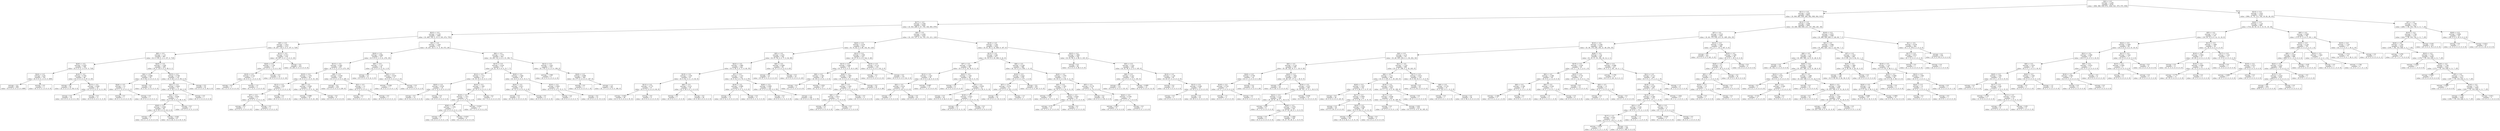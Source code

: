 digraph Tree {
node [shape=box] ;
0 [label="X[2] <= 0.5\nentropy = 3.169\nsamples = 8704\nvalue = [994, 980, 939, 972, 1000, 921, 970, 970, 958]"] ;
1 [label="X[11] <= 0.5\nentropy = 2.935\nsamples = 6602\nvalue = [0, 949, 865, 859, 260, 902, 908, 944, 915]"] ;
0 -> 1 [labeldistance=2.5, labelangle=45, headlabel="True"] ;
2 [label="X[17] <= 0.5\nentropy = 2.546\nsamples = 3520\nvalue = [0, 543, 269, 0, 47, 755, 344, 683, 879]"] ;
1 -> 2 ;
3 [label="X[23] <= 0.5\nentropy = 2.145\nsamples = 1985\nvalue = [0, 408, 142, 0, 15, 0, 193, 472, 755]"] ;
2 -> 3 ;
4 [label="X[5] <= 0.5\nentropy = 1.613\nsamples = 1215\nvalue = [0, 207, 118, 0, 4, 0, 157, 0, 729]"] ;
3 -> 4 ;
5 [label="X[8] <= 0.5\nentropy = 1.15\nsamples = 997\nvalue = [0, 0, 118, 0, 3, 0, 157, 0, 719]"] ;
4 -> 5 ;
6 [label="X[20] <= 0.5\nentropy = 0.455\nsamples = 788\nvalue = [0, 0, 0, 0, 3, 0, 67, 0, 718]"] ;
5 -> 6 ;
7 [label="X[24] <= 0.5\nentropy = 0.04\nsamples = 702\nvalue = [0, 0, 0, 0, 3, 0, 0, 0, 699]"] ;
6 -> 7 ;
8 [label="entropy = 0.0\nsamples = 699\nvalue = [0, 0, 0, 0, 0, 0, 0, 0, 699]"] ;
7 -> 8 ;
9 [label="entropy = 0.0\nsamples = 3\nvalue = [0, 0, 0, 0, 3, 0, 0, 0, 0]"] ;
7 -> 9 ;
10 [label="X[16] <= 0.5\nentropy = 0.762\nsamples = 86\nvalue = [0, 0, 0, 0, 0, 0, 67, 0, 19]"] ;
6 -> 10 ;
11 [label="entropy = 0.0\nsamples = 56\nvalue = [0, 0, 0, 0, 0, 0, 56, 0, 0]"] ;
10 -> 11 ;
12 [label="X[13] <= 0.5\nentropy = 0.948\nsamples = 30\nvalue = [0, 0, 0, 0, 0, 0, 11, 0, 19]"] ;
10 -> 12 ;
13 [label="entropy = 0.0\nsamples = 19\nvalue = [0, 0, 0, 0, 0, 0, 0, 0, 19]"] ;
12 -> 13 ;
14 [label="entropy = 0.0\nsamples = 11\nvalue = [0, 0, 0, 0, 0, 0, 11, 0, 0]"] ;
12 -> 14 ;
15 [label="X[20] <= 0.5\nentropy = 1.026\nsamples = 209\nvalue = [0, 0, 118, 0, 0, 0, 90, 0, 1]"] ;
5 -> 15 ;
16 [label="X[4] <= 0.5\nentropy = 0.086\nsamples = 93\nvalue = [0, 0, 92, 0, 0, 0, 0, 0, 1]"] ;
15 -> 16 ;
17 [label="X[26] <= 0.5\nentropy = 1.0\nsamples = 2\nvalue = [0, 0, 1, 0, 0, 0, 0, 0, 1]"] ;
16 -> 17 ;
18 [label="entropy = 0.0\nsamples = 1\nvalue = [0, 0, 1, 0, 0, 0, 0, 0, 0]"] ;
17 -> 18 ;
19 [label="entropy = 0.0\nsamples = 1\nvalue = [0, 0, 0, 0, 0, 0, 0, 0, 1]"] ;
17 -> 19 ;
20 [label="entropy = 0.0\nsamples = 91\nvalue = [0, 0, 91, 0, 0, 0, 0, 0, 0]"] ;
16 -> 20 ;
21 [label="X[15] <= 0.5\nentropy = 0.768\nsamples = 116\nvalue = [0, 0, 26, 0, 0, 0, 90, 0, 0]"] ;
15 -> 21 ;
22 [label="X[21] <= 0.5\nentropy = 0.944\nsamples = 72\nvalue = [0, 0, 26, 0, 0, 0, 46, 0, 0]"] ;
21 -> 22 ;
23 [label="X[4] <= 0.5\nentropy = 0.936\nsamples = 71\nvalue = [0, 0, 25, 0, 0, 0, 46, 0, 0]"] ;
22 -> 23 ;
24 [label="X[26] <= 0.5\nentropy = 0.949\nsamples = 68\nvalue = [0, 0, 25, 0, 0, 0, 43, 0, 0]"] ;
23 -> 24 ;
25 [label="entropy = 0.0\nsamples = 1\nvalue = [0, 0, 1, 0, 0, 0, 0, 0, 0]"] ;
24 -> 25 ;
26 [label="entropy = 0.941\nsamples = 67\nvalue = [0, 0, 24, 0, 0, 0, 43, 0, 0]"] ;
24 -> 26 ;
27 [label="entropy = 0.0\nsamples = 3\nvalue = [0, 0, 0, 0, 0, 0, 3, 0, 0]"] ;
23 -> 27 ;
28 [label="entropy = 0.0\nsamples = 1\nvalue = [0, 0, 1, 0, 0, 0, 0, 0, 0]"] ;
22 -> 28 ;
29 [label="entropy = 0.0\nsamples = 44\nvalue = [0, 0, 0, 0, 0, 0, 44, 0, 0]"] ;
21 -> 29 ;
30 [label="X[13] <= 0.5\nentropy = 0.311\nsamples = 218\nvalue = [0, 207, 0, 0, 1, 0, 0, 0, 10]"] ;
4 -> 30 ;
31 [label="X[26] <= 0.5\nentropy = 1.159\nsamples = 15\nvalue = [0, 4, 0, 0, 1, 0, 0, 0, 10]"] ;
30 -> 31 ;
32 [label="X[18] <= 0.5\nentropy = 0.722\nsamples = 5\nvalue = [0, 4, 0, 0, 1, 0, 0, 0, 0]"] ;
31 -> 32 ;
33 [label="entropy = 0.0\nsamples = 3\nvalue = [0, 3, 0, 0, 0, 0, 0, 0, 0]"] ;
32 -> 33 ;
34 [label="entropy = 1.0\nsamples = 2\nvalue = [0, 1, 0, 0, 1, 0, 0, 0, 0]"] ;
32 -> 34 ;
35 [label="entropy = 0.0\nsamples = 10\nvalue = [0, 0, 0, 0, 0, 0, 0, 0, 10]"] ;
31 -> 35 ;
36 [label="entropy = 0.0\nsamples = 203\nvalue = [0, 203, 0, 0, 0, 0, 0, 0, 0]"] ;
30 -> 36 ;
37 [label="X[5] <= 0.5\nentropy = 1.554\nsamples = 770\nvalue = [0, 201, 24, 0, 11, 0, 36, 472, 26]"] ;
3 -> 37 ;
38 [label="X[20] <= 0.5\nentropy = 0.892\nsamples = 327\nvalue = [0, 0, 8, 0, 3, 0, 21, 276, 19]"] ;
37 -> 38 ;
39 [label="X[13] <= 0.5\nentropy = 0.481\nsamples = 297\nvalue = [0, 0, 2, 0, 3, 0, 0, 273, 19]"] ;
38 -> 39 ;
40 [label="X[19] <= 0.5\nentropy = 1.374\nsamples = 56\nvalue = [0, 0, 2, 0, 3, 0, 0, 33, 18]"] ;
39 -> 40 ;
41 [label="X[12] <= 0.5\nentropy = 1.557\nsamples = 7\nvalue = [0, 0, 2, 0, 3, 0, 0, 2, 0]"] ;
40 -> 41 ;
42 [label="X[7] <= 0.5\nentropy = 0.971\nsamples = 5\nvalue = [0, 0, 0, 0, 3, 0, 0, 2, 0]"] ;
41 -> 42 ;
43 [label="entropy = 0.0\nsamples = 3\nvalue = [0, 0, 0, 0, 3, 0, 0, 0, 0]"] ;
42 -> 43 ;
44 [label="entropy = 0.0\nsamples = 2\nvalue = [0, 0, 0, 0, 0, 0, 0, 2, 0]"] ;
42 -> 44 ;
45 [label="entropy = 0.0\nsamples = 2\nvalue = [0, 0, 2, 0, 0, 0, 0, 0, 0]"] ;
41 -> 45 ;
46 [label="X[8] <= 0.5\nentropy = 0.949\nsamples = 49\nvalue = [0, 0, 0, 0, 0, 0, 0, 31, 18]"] ;
40 -> 46 ;
47 [label="entropy = 0.989\nsamples = 41\nvalue = [0, 0, 0, 0, 0, 0, 0, 23, 18]"] ;
46 -> 47 ;
48 [label="entropy = 0.0\nsamples = 8\nvalue = [0, 0, 0, 0, 0, 0, 0, 8, 0]"] ;
46 -> 48 ;
49 [label="X[8] <= 0.5\nentropy = 0.039\nsamples = 241\nvalue = [0, 0, 0, 0, 0, 0, 0, 240, 1]"] ;
39 -> 49 ;
50 [label="entropy = 0.0\nsamples = 239\nvalue = [0, 0, 0, 0, 0, 0, 0, 239, 0]"] ;
49 -> 50 ;
51 [label="X[3] <= 0.5\nentropy = 1.0\nsamples = 2\nvalue = [0, 0, 0, 0, 0, 0, 0, 1, 1]"] ;
49 -> 51 ;
52 [label="entropy = 0.0\nsamples = 1\nvalue = [0, 0, 0, 0, 0, 0, 0, 1, 0]"] ;
51 -> 52 ;
53 [label="entropy = 0.0\nsamples = 1\nvalue = [0, 0, 0, 0, 0, 0, 0, 0, 1]"] ;
51 -> 53 ;
54 [label="X[8] <= 0.5\nentropy = 1.157\nsamples = 30\nvalue = [0, 0, 6, 0, 0, 0, 21, 3, 0]"] ;
38 -> 54 ;
55 [label="entropy = 0.0\nsamples = 21\nvalue = [0, 0, 0, 0, 0, 0, 21, 0, 0]"] ;
54 -> 55 ;
56 [label="X[0] <= 0.5\nentropy = 0.918\nsamples = 9\nvalue = [0, 0, 6, 0, 0, 0, 0, 3, 0]"] ;
54 -> 56 ;
57 [label="entropy = 0.592\nsamples = 7\nvalue = [0, 0, 6, 0, 0, 0, 0, 1, 0]"] ;
56 -> 57 ;
58 [label="entropy = 0.0\nsamples = 2\nvalue = [0, 0, 0, 0, 0, 0, 0, 2, 0]"] ;
56 -> 58 ;
59 [label="X[6] <= 0.5\nentropy = 1.575\nsamples = 443\nvalue = [0, 201, 16, 0, 8, 0, 15, 196, 7]"] ;
37 -> 59 ;
60 [label="X[15] <= 0.5\nentropy = 2.416\nsamples = 73\nvalue = [0, 22, 16, 0, 6, 0, 15, 7, 7]"] ;
59 -> 60 ;
61 [label="X[12] <= 0.5\nentropy = 1.773\nsamples = 35\nvalue = [0, 10, 16, 0, 6, 0, 0, 3, 0]"] ;
60 -> 61 ;
62 [label="X[20] <= 0.5\nentropy = 0.918\nsamples = 18\nvalue = [0, 0, 12, 0, 6, 0, 0, 0, 0]"] ;
61 -> 62 ;
63 [label="entropy = 0.0\nsamples = 12\nvalue = [0, 0, 12, 0, 0, 0, 0, 0, 0]"] ;
62 -> 63 ;
64 [label="entropy = 0.0\nsamples = 6\nvalue = [0, 0, 0, 0, 6, 0, 0, 0, 0]"] ;
62 -> 64 ;
65 [label="X[10] <= 0.5\nentropy = 1.383\nsamples = 17\nvalue = [0, 10, 4, 0, 0, 0, 0, 3, 0]"] ;
61 -> 65 ;
66 [label="X[19] <= 0.5\nentropy = 1.571\nsamples = 10\nvalue = [0, 3, 4, 0, 0, 0, 0, 3, 0]"] ;
65 -> 66 ;
67 [label="X[26] <= 0.5\nentropy = 1.379\nsamples = 7\nvalue = [0, 2, 4, 0, 0, 0, 0, 1, 0]"] ;
66 -> 67 ;
68 [label="entropy = 0.0\nsamples = 1\nvalue = [0, 0, 0, 0, 0, 0, 0, 1, 0]"] ;
67 -> 68 ;
69 [label="entropy = 0.918\nsamples = 6\nvalue = [0, 2, 4, 0, 0, 0, 0, 0, 0]"] ;
67 -> 69 ;
70 [label="entropy = 0.918\nsamples = 3\nvalue = [0, 1, 0, 0, 0, 0, 0, 2, 0]"] ;
66 -> 70 ;
71 [label="entropy = 0.0\nsamples = 7\nvalue = [0, 7, 0, 0, 0, 0, 0, 0, 0]"] ;
65 -> 71 ;
72 [label="X[20] <= 0.5\nentropy = 1.846\nsamples = 38\nvalue = [0, 12, 0, 0, 0, 0, 15, 4, 7]"] ;
60 -> 72 ;
73 [label="X[25] <= 0.5\nentropy = 0.811\nsamples = 16\nvalue = [0, 12, 0, 0, 0, 0, 0, 4, 0]"] ;
72 -> 73 ;
74 [label="entropy = 0.0\nsamples = 12\nvalue = [0, 12, 0, 0, 0, 0, 0, 0, 0]"] ;
73 -> 74 ;
75 [label="entropy = 0.0\nsamples = 4\nvalue = [0, 0, 0, 0, 0, 0, 0, 4, 0]"] ;
73 -> 75 ;
76 [label="X[10] <= 0.5\nentropy = 0.902\nsamples = 22\nvalue = [0, 0, 0, 0, 0, 0, 15, 0, 7]"] ;
72 -> 76 ;
77 [label="entropy = 0.0\nsamples = 7\nvalue = [0, 0, 0, 0, 0, 0, 0, 0, 7]"] ;
76 -> 77 ;
78 [label="entropy = 0.0\nsamples = 15\nvalue = [0, 0, 0, 0, 0, 0, 15, 0, 0]"] ;
76 -> 78 ;
79 [label="X[12] <= 0.5\nentropy = 1.043\nsamples = 370\nvalue = [0, 179, 0, 0, 2, 0, 0, 189, 0]"] ;
59 -> 79 ;
80 [label="entropy = 1.585\nsamples = 6\nvalue = [0, 2, 0, 0, 2, 0, 0, 2, 0]"] ;
79 -> 80 ;
81 [label="X[26] <= 0.5\nentropy = 0.999\nsamples = 364\nvalue = [0, 177, 0, 0, 0, 0, 0, 187, 0]"] ;
79 -> 81 ;
82 [label="entropy = 0.0\nsamples = 1\nvalue = [0, 0, 0, 0, 0, 0, 0, 1, 0]"] ;
81 -> 82 ;
83 [label="entropy = 1.0\nsamples = 363\nvalue = [0, 177, 0, 0, 0, 0, 0, 186, 0]"] ;
81 -> 83 ;
84 [label="X[0] <= 0.5\nentropy = 2.242\nsamples = 1535\nvalue = [0, 135, 127, 0, 32, 755, 151, 211, 124]"] ;
2 -> 84 ;
85 [label="X[20] <= 0.5\nentropy = 2.478\nsamples = 532\nvalue = [0, 74, 62, 0, 0, 86, 142, 44, 124]"] ;
84 -> 85 ;
86 [label="X[5] <= 0.5\nentropy = 2.251\nsamples = 320\nvalue = [0, 47, 54, 0, 0, 77, 0, 44, 98]"] ;
85 -> 86 ;
87 [label="X[22] <= 0.5\nentropy = 1.969\nsamples = 230\nvalue = [0, 0, 54, 0, 0, 77, 0, 44, 55]"] ;
86 -> 87 ;
88 [label="X[19] <= 0.5\nentropy = 1.079\nsamples = 87\nvalue = [0, 0, 42, 0, 0, 1, 0, 44, 0]"] ;
87 -> 88 ;
89 [label="X[12] <= 0.5\nentropy = 0.775\nsamples = 57\nvalue = [0, 0, 13, 0, 0, 0, 0, 44, 0]"] ;
88 -> 89 ;
90 [label="entropy = 0.843\nsamples = 48\nvalue = [0, 0, 13, 0, 0, 0, 0, 35, 0]"] ;
89 -> 90 ;
91 [label="entropy = 0.0\nsamples = 9\nvalue = [0, 0, 0, 0, 0, 0, 0, 9, 0]"] ;
89 -> 91 ;
92 [label="X[8] <= 0.5\nentropy = 0.211\nsamples = 30\nvalue = [0, 0, 29, 0, 0, 1, 0, 0, 0]"] ;
88 -> 92 ;
93 [label="entropy = 0.0\nsamples = 1\nvalue = [0, 0, 0, 0, 0, 1, 0, 0, 0]"] ;
92 -> 93 ;
94 [label="entropy = 0.0\nsamples = 29\nvalue = [0, 0, 29, 0, 0, 0, 0, 0, 0]"] ;
92 -> 94 ;
95 [label="X[7] <= 0.5\nentropy = 1.315\nsamples = 143\nvalue = [0, 0, 12, 0, 0, 76, 0, 0, 55]"] ;
87 -> 95 ;
96 [label="X[19] <= 0.5\nentropy = 0.999\nsamples = 23\nvalue = [0, 0, 12, 0, 0, 11, 0, 0, 0]"] ;
95 -> 96 ;
97 [label="entropy = 0.0\nsamples = 12\nvalue = [0, 0, 12, 0, 0, 0, 0, 0, 0]"] ;
96 -> 97 ;
98 [label="entropy = 0.0\nsamples = 11\nvalue = [0, 0, 0, 0, 0, 11, 0, 0, 0]"] ;
96 -> 98 ;
99 [label="X[26] <= 0.5\nentropy = 0.995\nsamples = 120\nvalue = [0, 0, 0, 0, 0, 65, 0, 0, 55]"] ;
95 -> 99 ;
100 [label="entropy = 0.0\nsamples = 11\nvalue = [0, 0, 0, 0, 0, 11, 0, 0, 0]"] ;
99 -> 100 ;
101 [label="entropy = 1.0\nsamples = 109\nvalue = [0, 0, 0, 0, 0, 54, 0, 0, 55]"] ;
99 -> 101 ;
102 [label="X[9] <= 0.5\nentropy = 0.999\nsamples = 90\nvalue = [0, 47, 0, 0, 0, 0, 0, 0, 43]"] ;
86 -> 102 ;
103 [label="entropy = 0.0\nsamples = 47\nvalue = [0, 47, 0, 0, 0, 0, 0, 0, 0]"] ;
102 -> 103 ;
104 [label="entropy = 0.0\nsamples = 43\nvalue = [0, 0, 0, 0, 0, 0, 0, 0, 43]"] ;
102 -> 104 ;
105 [label="X[12] <= 0.5\nentropy = 1.509\nsamples = 212\nvalue = [0, 27, 8, 0, 0, 9, 142, 0, 26]"] ;
85 -> 105 ;
106 [label="X[13] <= 0.5\nentropy = 2.082\nsamples = 78\nvalue = [0, 27, 6, 0, 0, 9, 10, 0, 26]"] ;
105 -> 106 ;
107 [label="X[8] <= 0.5\nentropy = 1.581\nsamples = 29\nvalue = [0, 16, 6, 0, 0, 6, 1, 0, 0]"] ;
106 -> 107 ;
108 [label="entropy = 0.0\nsamples = 2\nvalue = [0, 2, 0, 0, 0, 0, 0, 0, 0]"] ;
107 -> 108 ;
109 [label="entropy = 1.632\nsamples = 27\nvalue = [0, 14, 6, 0, 0, 6, 1, 0, 0]"] ;
107 -> 109 ;
110 [label="X[26] <= 0.5\nentropy = 1.665\nsamples = 49\nvalue = [0, 11, 0, 0, 0, 3, 9, 0, 26]"] ;
106 -> 110 ;
111 [label="X[5] <= 0.5\nentropy = 1.422\nsamples = 23\nvalue = [0, 11, 0, 0, 0, 3, 9, 0, 0]"] ;
110 -> 111 ;
112 [label="X[8] <= 0.5\nentropy = 0.811\nsamples = 12\nvalue = [0, 0, 0, 0, 0, 3, 9, 0, 0]"] ;
111 -> 112 ;
113 [label="entropy = 0.0\nsamples = 9\nvalue = [0, 0, 0, 0, 0, 0, 9, 0, 0]"] ;
112 -> 113 ;
114 [label="entropy = 0.0\nsamples = 3\nvalue = [0, 0, 0, 0, 0, 3, 0, 0, 0]"] ;
112 -> 114 ;
115 [label="entropy = 0.0\nsamples = 11\nvalue = [0, 11, 0, 0, 0, 0, 0, 0, 0]"] ;
111 -> 115 ;
116 [label="entropy = 0.0\nsamples = 26\nvalue = [0, 0, 0, 0, 0, 0, 0, 0, 26]"] ;
110 -> 116 ;
117 [label="X[10] <= 0.5\nentropy = 0.112\nsamples = 134\nvalue = [0, 0, 2, 0, 0, 0, 132, 0, 0]"] ;
105 -> 117 ;
118 [label="entropy = 0.0\nsamples = 2\nvalue = [0, 0, 2, 0, 0, 0, 0, 0, 0]"] ;
117 -> 118 ;
119 [label="entropy = 0.0\nsamples = 132\nvalue = [0, 0, 0, 0, 0, 0, 132, 0, 0]"] ;
117 -> 119 ;
120 [label="X[19] <= 0.5\nentropy = 1.541\nsamples = 1003\nvalue = [0, 61, 65, 0, 32, 669, 9, 167, 0]"] ;
84 -> 120 ;
121 [label="X[13] <= 0.5\nentropy = 0.84\nsamples = 677\nvalue = [0, 18, 9, 0, 30, 589, 9, 22, 0]"] ;
120 -> 121 ;
122 [label="X[7] <= 0.5\nentropy = 2.084\nsamples = 88\nvalue = [0, 0, 9, 0, 30, 30, 8, 11, 0]"] ;
121 -> 122 ;
123 [label="X[12] <= 0.5\nentropy = 1.423\nsamples = 39\nvalue = [0, 0, 9, 0, 22, 0, 8, 0, 0]"] ;
122 -> 123 ;
124 [label="X[4] <= 0.5\nentropy = 0.414\nsamples = 24\nvalue = [0, 0, 2, 0, 22, 0, 0, 0, 0]"] ;
123 -> 124 ;
125 [label="entropy = 0.0\nsamples = 2\nvalue = [0, 0, 2, 0, 0, 0, 0, 0, 0]"] ;
124 -> 125 ;
126 [label="entropy = 0.0\nsamples = 22\nvalue = [0, 0, 0, 0, 22, 0, 0, 0, 0]"] ;
124 -> 126 ;
127 [label="entropy = 0.997\nsamples = 15\nvalue = [0, 0, 7, 0, 0, 0, 8, 0, 0]"] ;
123 -> 127 ;
128 [label="X[25] <= 0.5\nentropy = 1.344\nsamples = 49\nvalue = [0, 0, 0, 0, 8, 30, 0, 11, 0]"] ;
122 -> 128 ;
129 [label="entropy = 0.0\nsamples = 8\nvalue = [0, 0, 0, 0, 8, 0, 0, 0, 0]"] ;
128 -> 129 ;
130 [label="X[5] <= 0.5\nentropy = 0.839\nsamples = 41\nvalue = [0, 0, 0, 0, 0, 30, 0, 11, 0]"] ;
128 -> 130 ;
131 [label="entropy = 0.0\nsamples = 24\nvalue = [0, 0, 0, 0, 0, 24, 0, 0, 0]"] ;
130 -> 131 ;
132 [label="X[18] <= 0.5\nentropy = 0.937\nsamples = 17\nvalue = [0, 0, 0, 0, 0, 6, 0, 11, 0]"] ;
130 -> 132 ;
133 [label="entropy = 0.0\nsamples = 11\nvalue = [0, 0, 0, 0, 0, 0, 0, 11, 0]"] ;
132 -> 133 ;
134 [label="entropy = 0.0\nsamples = 6\nvalue = [0, 0, 0, 0, 0, 6, 0, 0, 0]"] ;
132 -> 134 ;
135 [label="X[8] <= 0.5\nentropy = 0.348\nsamples = 589\nvalue = [0, 18, 0, 0, 0, 559, 1, 11, 0]"] ;
121 -> 135 ;
136 [label="X[18] <= 0.5\nentropy = 0.022\nsamples = 478\nvalue = [0, 0, 0, 0, 0, 477, 1, 0, 0]"] ;
135 -> 136 ;
137 [label="X[7] <= 0.5\nentropy = 0.276\nsamples = 21\nvalue = [0, 0, 0, 0, 0, 20, 1, 0, 0]"] ;
136 -> 137 ;
138 [label="entropy = 0.0\nsamples = 19\nvalue = [0, 0, 0, 0, 0, 19, 0, 0, 0]"] ;
137 -> 138 ;
139 [label="entropy = 1.0\nsamples = 2\nvalue = [0, 0, 0, 0, 0, 1, 1, 0, 0]"] ;
137 -> 139 ;
140 [label="entropy = 0.0\nsamples = 457\nvalue = [0, 0, 0, 0, 0, 457, 0, 0, 0]"] ;
136 -> 140 ;
141 [label="X[20] <= 0.5\nentropy = 1.079\nsamples = 111\nvalue = [0, 18, 0, 0, 0, 82, 0, 11, 0]"] ;
135 -> 141 ;
142 [label="X[5] <= 0.5\nentropy = 1.553\nsamples = 37\nvalue = [0, 16, 0, 0, 0, 10, 0, 11, 0]"] ;
141 -> 142 ;
143 [label="entropy = 0.964\nsamples = 18\nvalue = [0, 0, 0, 0, 0, 7, 0, 11, 0]"] ;
142 -> 143 ;
144 [label="X[22] <= 0.5\nentropy = 0.629\nsamples = 19\nvalue = [0, 16, 0, 0, 0, 3, 0, 0, 0]"] ;
142 -> 144 ;
145 [label="entropy = 0.75\nsamples = 14\nvalue = [0, 11, 0, 0, 0, 3, 0, 0, 0]"] ;
144 -> 145 ;
146 [label="entropy = 0.0\nsamples = 5\nvalue = [0, 5, 0, 0, 0, 0, 0, 0, 0]"] ;
144 -> 146 ;
147 [label="X[5] <= 0.5\nentropy = 0.179\nsamples = 74\nvalue = [0, 2, 0, 0, 0, 72, 0, 0, 0]"] ;
141 -> 147 ;
148 [label="entropy = 0.0\nsamples = 65\nvalue = [0, 0, 0, 0, 0, 65, 0, 0, 0]"] ;
147 -> 148 ;
149 [label="X[24] <= 0.5\nentropy = 0.764\nsamples = 9\nvalue = [0, 2, 0, 0, 0, 7, 0, 0, 0]"] ;
147 -> 149 ;
150 [label="entropy = 0.811\nsamples = 8\nvalue = [0, 2, 0, 0, 0, 6, 0, 0, 0]"] ;
149 -> 150 ;
151 [label="entropy = 0.0\nsamples = 1\nvalue = [0, 0, 0, 0, 0, 1, 0, 0, 0]"] ;
149 -> 151 ;
152 [label="X[23] <= 0.5\nentropy = 1.884\nsamples = 326\nvalue = [0, 43, 56, 0, 2, 80, 0, 145, 0]"] ;
120 -> 152 ;
153 [label="entropy = 0.0\nsamples = 80\nvalue = [0, 0, 0, 0, 0, 80, 0, 0, 0]"] ;
152 -> 153 ;
154 [label="X[5] <= 0.5\nentropy = 1.432\nsamples = 246\nvalue = [0, 43, 56, 0, 2, 0, 0, 145, 0]"] ;
152 -> 154 ;
155 [label="X[8] <= 0.5\nentropy = 0.321\nsamples = 154\nvalue = [0, 0, 9, 0, 0, 0, 0, 145, 0]"] ;
154 -> 155 ;
156 [label="entropy = 0.0\nsamples = 133\nvalue = [0, 0, 0, 0, 0, 0, 0, 133, 0]"] ;
155 -> 156 ;
157 [label="entropy = 0.985\nsamples = 21\nvalue = [0, 0, 9, 0, 0, 0, 0, 12, 0]"] ;
155 -> 157 ;
158 [label="X[10] <= 0.5\nentropy = 1.128\nsamples = 92\nvalue = [0, 43, 47, 0, 2, 0, 0, 0, 0]"] ;
154 -> 158 ;
159 [label="entropy = 0.0\nsamples = 47\nvalue = [0, 0, 47, 0, 0, 0, 0, 0, 0]"] ;
158 -> 159 ;
160 [label="X[12] <= 0.5\nentropy = 0.262\nsamples = 45\nvalue = [0, 43, 0, 0, 2, 0, 0, 0, 0]"] ;
158 -> 160 ;
161 [label="entropy = 0.0\nsamples = 2\nvalue = [0, 0, 0, 0, 2, 0, 0, 0, 0]"] ;
160 -> 161 ;
162 [label="entropy = 0.0\nsamples = 43\nvalue = [0, 43, 0, 0, 0, 0, 0, 0, 0]"] ;
160 -> 162 ;
163 [label="X[12] <= 0.5\nentropy = 2.658\nsamples = 3082\nvalue = [0, 406, 596, 859, 213, 147, 564, 261, 36]"] ;
1 -> 163 ;
164 [label="X[7] <= 0.5\nentropy = 2.519\nsamples = 1493\nvalue = [0, 40, 176, 259, 213, 21, 495, 254, 35]"] ;
163 -> 164 ;
165 [label="X[14] <= 0.5\nentropy = 2.556\nsamples = 1024\nvalue = [0, 38, 176, 258, 194, 21, 48, 254, 35]"] ;
164 -> 165 ;
166 [label="X[4] <= 0.5\nentropy = 2.15\nsamples = 757\nvalue = [0, 28, 165, 239, 0, 3, 36, 252, 34]"] ;
165 -> 166 ;
167 [label="X[0] <= 0.5\nentropy = 2.122\nsamples = 259\nvalue = [0, 28, 128, 41, 0, 1, 18, 9, 34]"] ;
166 -> 167 ;
168 [label="X[26] <= 0.5\nentropy = 0.709\nsamples = 34\nvalue = [0, 0, 1, 4, 0, 0, 0, 0, 29]"] ;
167 -> 168 ;
169 [label="X[18] <= 0.5\nentropy = 0.722\nsamples = 5\nvalue = [0, 0, 1, 4, 0, 0, 0, 0, 0]"] ;
168 -> 169 ;
170 [label="entropy = 1.0\nsamples = 2\nvalue = [0, 0, 1, 1, 0, 0, 0, 0, 0]"] ;
169 -> 170 ;
171 [label="entropy = 0.0\nsamples = 3\nvalue = [0, 0, 0, 3, 0, 0, 0, 0, 0]"] ;
169 -> 171 ;
172 [label="entropy = 0.0\nsamples = 29\nvalue = [0, 0, 0, 0, 0, 0, 0, 0, 29]"] ;
168 -> 172 ;
173 [label="X[20] <= 0.5\nentropy = 1.902\nsamples = 225\nvalue = [0, 28, 127, 37, 0, 1, 18, 9, 5]"] ;
167 -> 173 ;
174 [label="entropy = 0.0\nsamples = 26\nvalue = [0, 0, 26, 0, 0, 0, 0, 0, 0]"] ;
173 -> 174 ;
175 [label="X[16] <= 0.5\nentropy = 2.033\nsamples = 199\nvalue = [0, 28, 101, 37, 0, 1, 18, 9, 5]"] ;
173 -> 175 ;
176 [label="X[23] <= 0.5\nentropy = 2.121\nsamples = 168\nvalue = [0, 28, 81, 26, 0, 1, 18, 9, 5]"] ;
175 -> 176 ;
177 [label="entropy = 0.65\nsamples = 6\nvalue = [0, 1, 0, 0, 0, 0, 5, 0, 0]"] ;
176 -> 177 ;
178 [label="X[26] <= 0.5\nentropy = 2.078\nsamples = 162\nvalue = [0, 27, 81, 26, 0, 1, 13, 9, 5]"] ;
176 -> 178 ;
179 [label="entropy = 0.0\nsamples = 2\nvalue = [0, 0, 2, 0, 0, 0, 0, 0, 0]"] ;
178 -> 179 ;
180 [label="entropy = 2.092\nsamples = 160\nvalue = [0, 27, 79, 26, 0, 1, 13, 9, 5]"] ;
178 -> 180 ;
181 [label="entropy = 0.938\nsamples = 31\nvalue = [0, 0, 20, 11, 0, 0, 0, 0, 0]"] ;
175 -> 181 ;
182 [label="X[21] <= 0.5\nentropy = 1.518\nsamples = 498\nvalue = [0, 0, 37, 198, 0, 2, 18, 243, 0]"] ;
166 -> 182 ;
183 [label="X[8] <= 0.5\nentropy = 1.171\nsamples = 368\nvalue = [0, 0, 1, 105, 0, 1, 18, 243, 0]"] ;
182 -> 183 ;
184 [label="X[20] <= 0.5\nentropy = 1.027\nsamples = 142\nvalue = [0, 0, 0, 84, 0, 1, 0, 57, 0]"] ;
183 -> 184 ;
185 [label="entropy = 0.0\nsamples = 26\nvalue = [0, 0, 0, 0, 0, 0, 0, 26, 0]"] ;
184 -> 185 ;
186 [label="X[17] <= 0.5\nentropy = 0.905\nsamples = 116\nvalue = [0, 0, 0, 84, 0, 1, 0, 31, 0]"] ;
184 -> 186 ;
187 [label="entropy = 0.0\nsamples = 20\nvalue = [0, 0, 0, 20, 0, 0, 0, 0, 0]"] ;
186 -> 187 ;
188 [label="X[25] <= 0.5\nentropy = 0.985\nsamples = 96\nvalue = [0, 0, 0, 64, 0, 1, 0, 31, 0]"] ;
186 -> 188 ;
189 [label="entropy = 0.994\nsamples = 94\nvalue = [0, 0, 0, 62, 0, 1, 0, 31, 0]"] ;
188 -> 189 ;
190 [label="entropy = 0.0\nsamples = 2\nvalue = [0, 0, 0, 2, 0, 0, 0, 0, 0]"] ;
188 -> 190 ;
191 [label="X[19] <= 0.5\nentropy = 0.875\nsamples = 226\nvalue = [0, 0, 1, 21, 0, 0, 18, 186, 0]"] ;
183 -> 191 ;
192 [label="X[17] <= 0.5\nentropy = 0.838\nsamples = 225\nvalue = [0, 0, 0, 21, 0, 0, 18, 186, 0]"] ;
191 -> 192 ;
193 [label="entropy = 0.0\nsamples = 1\nvalue = [0, 0, 0, 0, 0, 0, 0, 1, 0]"] ;
192 -> 193 ;
194 [label="entropy = 0.84\nsamples = 224\nvalue = [0, 0, 0, 21, 0, 0, 18, 185, 0]"] ;
192 -> 194 ;
195 [label="entropy = 0.0\nsamples = 1\nvalue = [0, 0, 1, 0, 0, 0, 0, 0, 0]"] ;
191 -> 195 ;
196 [label="X[17] <= 0.5\nentropy = 0.913\nsamples = 130\nvalue = [0, 0, 36, 93, 0, 1, 0, 0, 0]"] ;
182 -> 196 ;
197 [label="entropy = 0.0\nsamples = 93\nvalue = [0, 0, 0, 93, 0, 0, 0, 0, 0]"] ;
196 -> 197 ;
198 [label="X[8] <= 0.5\nentropy = 0.179\nsamples = 37\nvalue = [0, 0, 36, 0, 0, 1, 0, 0, 0]"] ;
196 -> 198 ;
199 [label="entropy = 0.0\nsamples = 1\nvalue = [0, 0, 0, 0, 0, 1, 0, 0, 0]"] ;
198 -> 199 ;
200 [label="entropy = 0.0\nsamples = 36\nvalue = [0, 0, 36, 0, 0, 0, 0, 0, 0]"] ;
198 -> 200 ;
201 [label="X[26] <= 0.5\nentropy = 1.52\nsamples = 267\nvalue = [0, 10, 11, 19, 194, 18, 12, 2, 1]"] ;
165 -> 201 ;
202 [label="X[19] <= 0.5\nentropy = 2.439\nsamples = 40\nvalue = [0, 5, 7, 14, 3, 2, 8, 1, 0]"] ;
201 -> 202 ;
203 [label="X[0] <= 0.5\nentropy = 2.398\nsamples = 26\nvalue = [0, 5, 6, 2, 3, 2, 8, 0, 0]"] ;
202 -> 203 ;
204 [label="X[6] <= 0.5\nentropy = 2.394\nsamples = 18\nvalue = [0, 5, 5, 2, 3, 2, 1, 0, 0]"] ;
203 -> 204 ;
205 [label="entropy = 2.369\nsamples = 17\nvalue = [0, 5, 5, 2, 2, 2, 1, 0, 0]"] ;
204 -> 205 ;
206 [label="entropy = 0.0\nsamples = 1\nvalue = [0, 0, 0, 0, 1, 0, 0, 0, 0]"] ;
204 -> 206 ;
207 [label="X[4] <= 0.5\nentropy = 0.544\nsamples = 8\nvalue = [0, 0, 1, 0, 0, 0, 7, 0, 0]"] ;
203 -> 207 ;
208 [label="entropy = 1.0\nsamples = 2\nvalue = [0, 0, 1, 0, 0, 0, 1, 0, 0]"] ;
207 -> 208 ;
209 [label="entropy = 0.0\nsamples = 6\nvalue = [0, 0, 0, 0, 0, 0, 6, 0, 0]"] ;
207 -> 209 ;
210 [label="X[25] <= 0.5\nentropy = 0.735\nsamples = 14\nvalue = [0, 0, 1, 12, 0, 0, 0, 1, 0]"] ;
202 -> 210 ;
211 [label="entropy = 0.0\nsamples = 12\nvalue = [0, 0, 0, 12, 0, 0, 0, 0, 0]"] ;
210 -> 211 ;
212 [label="X[5] <= 0.5\nentropy = 1.0\nsamples = 2\nvalue = [0, 0, 1, 0, 0, 0, 0, 1, 0]"] ;
210 -> 212 ;
213 [label="entropy = 0.0\nsamples = 1\nvalue = [0, 0, 0, 0, 0, 0, 0, 1, 0]"] ;
212 -> 213 ;
214 [label="entropy = 0.0\nsamples = 1\nvalue = [0, 0, 1, 0, 0, 0, 0, 0, 0]"] ;
212 -> 214 ;
215 [label="X[8] <= 0.5\nentropy = 0.996\nsamples = 227\nvalue = [0, 5, 4, 5, 191, 16, 4, 1, 1]"] ;
201 -> 215 ;
216 [label="entropy = 1.379\nsamples = 37\nvalue = [0, 0, 0, 2, 20, 14, 0, 0, 1]"] ;
215 -> 216 ;
217 [label="X[21] <= 0.5\nentropy = 0.713\nsamples = 190\nvalue = [0, 5, 4, 3, 171, 2, 4, 1, 0]"] ;
215 -> 217 ;
218 [label="X[18] <= 0.5\nentropy = 0.539\nsamples = 184\nvalue = [0, 2, 4, 3, 171, 2, 1, 1, 0]"] ;
217 -> 218 ;
219 [label="X[15] <= 0.5\nentropy = 0.364\nsamples = 179\nvalue = [0, 1, 2, 2, 171, 2, 1, 0, 0]"] ;
218 -> 219 ;
220 [label="X[3] <= 0.5\nentropy = 0.191\nsamples = 175\nvalue = [0, 0, 0, 1, 171, 2, 1, 0, 0]"] ;
219 -> 220 ;
221 [label="X[17] <= 0.5\nentropy = 0.052\nsamples = 171\nvalue = [0, 0, 0, 0, 170, 0, 1, 0, 0]"] ;
220 -> 221 ;
222 [label="entropy = 0.918\nsamples = 3\nvalue = [0, 0, 0, 0, 2, 0, 1, 0, 0]"] ;
221 -> 222 ;
223 [label="entropy = 0.0\nsamples = 168\nvalue = [0, 0, 0, 0, 168, 0, 0, 0, 0]"] ;
221 -> 223 ;
224 [label="entropy = 1.5\nsamples = 4\nvalue = [0, 0, 0, 1, 1, 2, 0, 0, 0]"] ;
220 -> 224 ;
225 [label="X[3] <= 0.5\nentropy = 1.5\nsamples = 4\nvalue = [0, 1, 2, 1, 0, 0, 0, 0, 0]"] ;
219 -> 225 ;
226 [label="entropy = 0.918\nsamples = 3\nvalue = [0, 1, 2, 0, 0, 0, 0, 0, 0]"] ;
225 -> 226 ;
227 [label="entropy = 0.0\nsamples = 1\nvalue = [0, 0, 0, 1, 0, 0, 0, 0, 0]"] ;
225 -> 227 ;
228 [label="entropy = 1.922\nsamples = 5\nvalue = [0, 1, 2, 1, 0, 0, 0, 1, 0]"] ;
218 -> 228 ;
229 [label="entropy = 1.0\nsamples = 6\nvalue = [0, 3, 0, 0, 0, 0, 3, 0, 0]"] ;
217 -> 229 ;
230 [label="X[14] <= 0.5\nentropy = 0.306\nsamples = 469\nvalue = [0, 2, 0, 1, 19, 0, 447, 0, 0]"] ;
164 -> 230 ;
231 [label="entropy = 0.0\nsamples = 441\nvalue = [0, 0, 0, 0, 0, 0, 441, 0, 0]"] ;
230 -> 231 ;
232 [label="X[25] <= 0.5\nentropy = 1.299\nsamples = 28\nvalue = [0, 2, 0, 1, 19, 0, 6, 0, 0]"] ;
230 -> 232 ;
233 [label="X[26] <= 0.5\nentropy = 0.7\nsamples = 22\nvalue = [0, 2, 0, 1, 19, 0, 0, 0, 0]"] ;
232 -> 233 ;
234 [label="X[5] <= 0.5\nentropy = 1.5\nsamples = 4\nvalue = [0, 2, 0, 1, 1, 0, 0, 0, 0]"] ;
233 -> 234 ;
235 [label="X[18] <= 0.5\nentropy = 1.0\nsamples = 2\nvalue = [0, 0, 0, 1, 1, 0, 0, 0, 0]"] ;
234 -> 235 ;
236 [label="entropy = 0.0\nsamples = 1\nvalue = [0, 0, 0, 1, 0, 0, 0, 0, 0]"] ;
235 -> 236 ;
237 [label="entropy = 0.0\nsamples = 1\nvalue = [0, 0, 0, 0, 1, 0, 0, 0, 0]"] ;
235 -> 237 ;
238 [label="entropy = 0.0\nsamples = 2\nvalue = [0, 2, 0, 0, 0, 0, 0, 0, 0]"] ;
234 -> 238 ;
239 [label="entropy = 0.0\nsamples = 18\nvalue = [0, 0, 0, 0, 18, 0, 0, 0, 0]"] ;
233 -> 239 ;
240 [label="entropy = 0.0\nsamples = 6\nvalue = [0, 0, 0, 0, 0, 0, 6, 0, 0]"] ;
232 -> 240 ;
241 [label="X[19] <= 0.5\nentropy = 2.053\nsamples = 1589\nvalue = [0, 366, 420, 600, 0, 126, 69, 7, 1]"] ;
163 -> 241 ;
242 [label="X[3] <= 0.5\nentropy = 2.066\nsamples = 1107\nvalue = [0, 365, 420, 122, 0, 123, 69, 7, 1]"] ;
241 -> 242 ;
243 [label="X[8] <= 0.5\nentropy = 1.52\nsamples = 822\nvalue = [0, 365, 380, 12, 0, 31, 28, 6, 0]"] ;
242 -> 243 ;
244 [label="entropy = 0.0\nsamples = 142\nvalue = [0, 142, 0, 0, 0, 0, 0, 0, 0]"] ;
243 -> 244 ;
245 [label="X[26] <= 0.5\nentropy = 1.552\nsamples = 680\nvalue = [0, 223, 380, 12, 0, 31, 28, 6, 0]"] ;
243 -> 245 ;
246 [label="X[23] <= 0.5\nentropy = 0.971\nsamples = 10\nvalue = [0, 0, 0, 4, 0, 0, 6, 0, 0]"] ;
245 -> 246 ;
247 [label="entropy = 0.0\nsamples = 3\nvalue = [0, 0, 0, 3, 0, 0, 0, 0, 0]"] ;
246 -> 247 ;
248 [label="X[0] <= 0.5\nentropy = 0.592\nsamples = 7\nvalue = [0, 0, 0, 1, 0, 0, 6, 0, 0]"] ;
246 -> 248 ;
249 [label="entropy = 0.722\nsamples = 5\nvalue = [0, 0, 0, 1, 0, 0, 4, 0, 0]"] ;
248 -> 249 ;
250 [label="entropy = 0.0\nsamples = 2\nvalue = [0, 0, 0, 0, 0, 0, 2, 0, 0]"] ;
248 -> 250 ;
251 [label="X[5] <= 0.5\nentropy = 1.496\nsamples = 670\nvalue = [0, 223, 380, 8, 0, 31, 22, 6, 0]"] ;
245 -> 251 ;
252 [label="entropy = 0.0\nsamples = 31\nvalue = [0, 0, 31, 0, 0, 0, 0, 0, 0]"] ;
251 -> 252 ;
253 [label="X[23] <= 0.5\nentropy = 1.528\nsamples = 639\nvalue = [0, 223, 349, 8, 0, 31, 22, 6, 0]"] ;
251 -> 253 ;
254 [label="entropy = 0.0\nsamples = 10\nvalue = [0, 0, 10, 0, 0, 0, 0, 0, 0]"] ;
253 -> 254 ;
255 [label="X[16] <= 0.5\nentropy = 1.538\nsamples = 629\nvalue = [0, 223, 339, 8, 0, 31, 22, 6, 0]"] ;
253 -> 255 ;
256 [label="entropy = 1.533\nsamples = 628\nvalue = [0, 223, 339, 8, 0, 31, 21, 6, 0]"] ;
255 -> 256 ;
257 [label="entropy = 0.0\nsamples = 1\nvalue = [0, 0, 0, 0, 0, 0, 1, 0, 0]"] ;
255 -> 257 ;
258 [label="X[7] <= 0.5\nentropy = 1.914\nsamples = 285\nvalue = [0, 0, 40, 110, 0, 92, 41, 1, 1]"] ;
242 -> 258 ;
259 [label="X[25] <= 0.5\nentropy = 1.969\nsamples = 190\nvalue = [0, 0, 40, 65, 0, 44, 41, 0, 0]"] ;
258 -> 259 ;
260 [label="entropy = 1.96\nsamples = 185\nvalue = [0, 0, 40, 65, 0, 44, 36, 0, 0]"] ;
259 -> 260 ;
261 [label="entropy = 0.0\nsamples = 5\nvalue = [0, 0, 0, 0, 0, 0, 5, 0, 0]"] ;
259 -> 261 ;
262 [label="X[16] <= 0.5\nentropy = 1.147\nsamples = 95\nvalue = [0, 0, 0, 45, 0, 48, 0, 1, 1]"] ;
258 -> 262 ;
263 [label="X[25] <= 0.5\nentropy = 0.999\nsamples = 92\nvalue = [0, 0, 0, 44, 0, 48, 0, 0, 0]"] ;
262 -> 263 ;
264 [label="X[20] <= 0.5\nentropy = 1.0\nsamples = 88\nvalue = [0, 0, 0, 44, 0, 44, 0, 0, 0]"] ;
263 -> 264 ;
265 [label="entropy = 0.989\nsamples = 57\nvalue = [0, 0, 0, 25, 0, 32, 0, 0, 0]"] ;
264 -> 265 ;
266 [label="entropy = 0.963\nsamples = 31\nvalue = [0, 0, 0, 19, 0, 12, 0, 0, 0]"] ;
264 -> 266 ;
267 [label="entropy = 0.0\nsamples = 4\nvalue = [0, 0, 0, 0, 0, 4, 0, 0, 0]"] ;
263 -> 267 ;
268 [label="X[23] <= 0.5\nentropy = 1.585\nsamples = 3\nvalue = [0, 0, 0, 1, 0, 0, 0, 1, 1]"] ;
262 -> 268 ;
269 [label="X[24] <= 0.5\nentropy = 1.0\nsamples = 2\nvalue = [0, 0, 0, 1, 0, 0, 0, 0, 1]"] ;
268 -> 269 ;
270 [label="entropy = 0.0\nsamples = 1\nvalue = [0, 0, 0, 0, 0, 0, 0, 0, 1]"] ;
269 -> 270 ;
271 [label="entropy = 0.0\nsamples = 1\nvalue = [0, 0, 0, 1, 0, 0, 0, 0, 0]"] ;
269 -> 271 ;
272 [label="entropy = 0.0\nsamples = 1\nvalue = [0, 0, 0, 0, 0, 0, 0, 1, 0]"] ;
268 -> 272 ;
273 [label="X[1] <= 0.5\nentropy = 0.076\nsamples = 482\nvalue = [0, 1, 0, 478, 0, 3, 0, 0, 0]"] ;
241 -> 273 ;
274 [label="X[17] <= 0.5\nentropy = 0.811\nsamples = 4\nvalue = [0, 1, 0, 0, 0, 3, 0, 0, 0]"] ;
273 -> 274 ;
275 [label="entropy = 0.0\nsamples = 1\nvalue = [0, 1, 0, 0, 0, 0, 0, 0, 0]"] ;
274 -> 275 ;
276 [label="entropy = 0.0\nsamples = 3\nvalue = [0, 0, 0, 0, 0, 3, 0, 0, 0]"] ;
274 -> 276 ;
277 [label="entropy = 0.0\nsamples = 478\nvalue = [0, 0, 0, 478, 0, 0, 0, 0, 0]"] ;
273 -> 277 ;
278 [label="X[14] <= 0.5\nentropy = 1.932\nsamples = 2102\nvalue = [994, 31, 74, 113, 740, 19, 62, 26, 43]"] ;
0 -> 278 [labeldistance=2.5, labelangle=-45, headlabel="False"] ;
279 [label="X[26] <= 0.5\nentropy = 1.124\nsamples = 889\nvalue = [734, 24, 18, 10, 0, 15, 51, 19, 18]"] ;
278 -> 279 ;
280 [label="X[5] <= 0.5\nentropy = 2.713\nsamples = 107\nvalue = [19, 24, 15, 6, 0, 12, 13, 18, 0]"] ;
279 -> 280 ;
281 [label="X[22] <= 0.5\nentropy = 2.465\nsamples = 69\nvalue = [18, 0, 9, 6, 0, 8, 10, 18, 0]"] ;
280 -> 281 ;
282 [label="X[21] <= 0.5\nentropy = 2.069\nsamples = 52\nvalue = [18, 0, 5, 6, 0, 0, 5, 18, 0]"] ;
281 -> 282 ;
283 [label="X[9] <= 0.5\nentropy = 1.878\nsamples = 35\nvalue = [6, 0, 5, 1, 0, 0, 5, 18, 0]"] ;
282 -> 283 ;
284 [label="X[20] <= 0.5\nentropy = 1.091\nsamples = 22\nvalue = [6, 0, 0, 1, 0, 0, 0, 15, 0]"] ;
283 -> 284 ;
285 [label="entropy = 0.0\nsamples = 5\nvalue = [5, 0, 0, 0, 0, 0, 0, 0, 0]"] ;
284 -> 285 ;
286 [label="X[17] <= 0.5\nentropy = 0.64\nsamples = 17\nvalue = [1, 0, 0, 1, 0, 0, 0, 15, 0]"] ;
284 -> 286 ;
287 [label="entropy = 0.722\nsamples = 5\nvalue = [1, 0, 0, 0, 0, 0, 0, 4, 0]"] ;
286 -> 287 ;
288 [label="X[11] <= 0.5\nentropy = 0.414\nsamples = 12\nvalue = [0, 0, 0, 1, 0, 0, 0, 11, 0]"] ;
286 -> 288 ;
289 [label="entropy = 0.0\nsamples = 6\nvalue = [0, 0, 0, 0, 0, 0, 0, 6, 0]"] ;
288 -> 289 ;
290 [label="entropy = 0.65\nsamples = 6\nvalue = [0, 0, 0, 1, 0, 0, 0, 5, 0]"] ;
288 -> 290 ;
291 [label="X[20] <= 0.5\nentropy = 1.549\nsamples = 13\nvalue = [0, 0, 5, 0, 0, 0, 5, 3, 0]"] ;
283 -> 291 ;
292 [label="entropy = 0.0\nsamples = 3\nvalue = [0, 0, 0, 0, 0, 0, 0, 3, 0]"] ;
291 -> 292 ;
293 [label="entropy = 1.0\nsamples = 10\nvalue = [0, 0, 5, 0, 0, 0, 5, 0, 0]"] ;
291 -> 293 ;
294 [label="X[9] <= 0.5\nentropy = 0.874\nsamples = 17\nvalue = [12, 0, 0, 5, 0, 0, 0, 0, 0]"] ;
282 -> 294 ;
295 [label="X[16] <= 0.5\nentropy = 0.991\nsamples = 9\nvalue = [4, 0, 0, 5, 0, 0, 0, 0, 0]"] ;
294 -> 295 ;
296 [label="entropy = 0.0\nsamples = 4\nvalue = [4, 0, 0, 0, 0, 0, 0, 0, 0]"] ;
295 -> 296 ;
297 [label="entropy = 0.0\nsamples = 5\nvalue = [0, 0, 0, 5, 0, 0, 0, 0, 0]"] ;
295 -> 297 ;
298 [label="entropy = 0.0\nsamples = 8\nvalue = [8, 0, 0, 0, 0, 0, 0, 0, 0]"] ;
294 -> 298 ;
299 [label="X[17] <= 0.5\nentropy = 1.522\nsamples = 17\nvalue = [0, 0, 4, 0, 0, 8, 5, 0, 0]"] ;
281 -> 299 ;
300 [label="X[15] <= 0.5\nentropy = 0.991\nsamples = 9\nvalue = [0, 0, 4, 0, 0, 0, 5, 0, 0]"] ;
299 -> 300 ;
301 [label="entropy = 0.0\nsamples = 4\nvalue = [0, 0, 4, 0, 0, 0, 0, 0, 0]"] ;
300 -> 301 ;
302 [label="entropy = 0.0\nsamples = 5\nvalue = [0, 0, 0, 0, 0, 0, 5, 0, 0]"] ;
300 -> 302 ;
303 [label="entropy = 0.0\nsamples = 8\nvalue = [0, 0, 0, 0, 0, 8, 0, 0, 0]"] ;
299 -> 303 ;
304 [label="X[13] <= 0.5\nentropy = 1.608\nsamples = 38\nvalue = [1, 24, 6, 0, 0, 4, 3, 0, 0]"] ;
280 -> 304 ;
305 [label="X[10] <= 0.5\nentropy = 0.503\nsamples = 27\nvalue = [0, 24, 0, 0, 0, 0, 3, 0, 0]"] ;
304 -> 305 ;
306 [label="entropy = 0.0\nsamples = 11\nvalue = [0, 11, 0, 0, 0, 0, 0, 0, 0]"] ;
305 -> 306 ;
307 [label="X[18] <= 0.5\nentropy = 0.696\nsamples = 16\nvalue = [0, 13, 0, 0, 0, 0, 3, 0, 0]"] ;
305 -> 307 ;
308 [label="entropy = 0.779\nsamples = 13\nvalue = [0, 10, 0, 0, 0, 0, 3, 0, 0]"] ;
307 -> 308 ;
309 [label="entropy = 0.0\nsamples = 3\nvalue = [0, 3, 0, 0, 0, 0, 0, 0, 0]"] ;
307 -> 309 ;
310 [label="X[17] <= 0.5\nentropy = 1.322\nsamples = 11\nvalue = [1, 0, 6, 0, 0, 4, 0, 0, 0]"] ;
304 -> 310 ;
311 [label="entropy = 0.0\nsamples = 1\nvalue = [1, 0, 0, 0, 0, 0, 0, 0, 0]"] ;
310 -> 311 ;
312 [label="X[19] <= 0.5\nentropy = 0.971\nsamples = 10\nvalue = [0, 0, 6, 0, 0, 4, 0, 0, 0]"] ;
310 -> 312 ;
313 [label="entropy = 0.985\nsamples = 7\nvalue = [0, 0, 3, 0, 0, 4, 0, 0, 0]"] ;
312 -> 313 ;
314 [label="entropy = 0.0\nsamples = 3\nvalue = [0, 0, 3, 0, 0, 0, 0, 0, 0]"] ;
312 -> 314 ;
315 [label="X[9] <= 0.5\nentropy = 0.568\nsamples = 782\nvalue = [715, 0, 3, 4, 0, 3, 38, 1, 18]"] ;
279 -> 315 ;
316 [label="X[18] <= 0.5\nentropy = 0.144\nsamples = 705\nvalue = [694, 0, 0, 4, 0, 2, 0, 1, 4]"] ;
315 -> 316 ;
317 [label="X[6] <= 0.5\nentropy = 0.067\nsamples = 698\nvalue = [693, 0, 0, 1, 0, 0, 0, 0, 4]"] ;
316 -> 317 ;
318 [label="X[22] <= 0.5\nentropy = 0.032\nsamples = 680\nvalue = [678, 0, 0, 1, 0, 0, 0, 0, 1]"] ;
317 -> 318 ;
319 [label="X[15] <= 0.5\nentropy = 0.016\nsamples = 679\nvalue = [678, 0, 0, 0, 0, 0, 0, 0, 1]"] ;
318 -> 319 ;
320 [label="entropy = 0.0\nsamples = 678\nvalue = [678, 0, 0, 0, 0, 0, 0, 0, 0]"] ;
319 -> 320 ;
321 [label="entropy = 0.0\nsamples = 1\nvalue = [0, 0, 0, 0, 0, 0, 0, 0, 1]"] ;
319 -> 321 ;
322 [label="entropy = 0.0\nsamples = 1\nvalue = [0, 0, 0, 1, 0, 0, 0, 0, 0]"] ;
318 -> 322 ;
323 [label="entropy = 0.65\nsamples = 18\nvalue = [15, 0, 0, 0, 0, 0, 0, 0, 3]"] ;
317 -> 323 ;
324 [label="X[23] <= 0.5\nentropy = 1.842\nsamples = 7\nvalue = [1, 0, 0, 3, 0, 2, 0, 1, 0]"] ;
316 -> 324 ;
325 [label="entropy = 0.0\nsamples = 1\nvalue = [0, 0, 0, 0, 0, 1, 0, 0, 0]"] ;
324 -> 325 ;
326 [label="entropy = 1.792\nsamples = 6\nvalue = [1, 0, 0, 3, 0, 1, 0, 1, 0]"] ;
324 -> 326 ;
327 [label="X[19] <= 0.5\nentropy = 1.725\nsamples = 77\nvalue = [21, 0, 3, 0, 0, 1, 38, 0, 14]"] ;
315 -> 327 ;
328 [label="entropy = 1.715\nsamples = 76\nvalue = [21, 0, 3, 0, 0, 1, 38, 0, 13]"] ;
327 -> 328 ;
329 [label="entropy = 0.0\nsamples = 1\nvalue = [0, 0, 0, 0, 0, 0, 0, 0, 1]"] ;
327 -> 329 ;
330 [label="X[7] <= 0.5\nentropy = 1.708\nsamples = 1213\nvalue = [260, 7, 56, 103, 740, 4, 11, 7, 25]"] ;
278 -> 330 ;
331 [label="X[10] <= 0.5\nentropy = 1.704\nsamples = 1157\nvalue = [222, 7, 56, 103, 722, 4, 11, 7, 25]"] ;
330 -> 331 ;
332 [label="X[26] <= 0.5\nentropy = 1.759\nsamples = 1054\nvalue = [195, 7, 56, 103, 646, 4, 11, 7, 25]"] ;
331 -> 332 ;
333 [label="entropy = 1.078\nsamples = 25\nvalue = [17, 0, 1, 0, 7, 0, 0, 0, 0]"] ;
332 -> 333 ;
334 [label="X[23] <= 0.5\nentropy = 1.752\nsamples = 1029\nvalue = [178, 7, 55, 103, 639, 4, 11, 7, 25]"] ;
332 -> 334 ;
335 [label="entropy = 0.592\nsamples = 7\nvalue = [6, 0, 0, 0, 1, 0, 0, 0, 0]"] ;
334 -> 335 ;
336 [label="X[20] <= 0.5\nentropy = 1.749\nsamples = 1022\nvalue = [172, 7, 55, 103, 638, 4, 11, 7, 25]"] ;
334 -> 336 ;
337 [label="entropy = 0.994\nsamples = 11\nvalue = [5, 0, 0, 0, 6, 0, 0, 0, 0]"] ;
336 -> 337 ;
338 [label="X[5] <= 0.5\nentropy = 1.751\nsamples = 1011\nvalue = [167, 7, 55, 103, 632, 4, 11, 7, 25]"] ;
336 -> 338 ;
339 [label="entropy = 0.985\nsamples = 7\nvalue = [4, 0, 0, 0, 3, 0, 0, 0, 0]"] ;
338 -> 339 ;
340 [label="X[16] <= 0.5\nentropy = 1.751\nsamples = 1004\nvalue = [163, 7, 55, 103, 629, 4, 11, 7, 25]"] ;
338 -> 340 ;
341 [label="entropy = 1.749\nsamples = 1000\nvalue = [160, 7, 55, 103, 628, 4, 11, 7, 25]"] ;
340 -> 341 ;
342 [label="entropy = 0.811\nsamples = 4\nvalue = [3, 0, 0, 0, 1, 0, 0, 0, 0]"] ;
340 -> 342 ;
343 [label="entropy = 0.83\nsamples = 103\nvalue = [27, 0, 0, 0, 76, 0, 0, 0, 0]"] ;
331 -> 343 ;
344 [label="X[26] <= 0.5\nentropy = 0.906\nsamples = 56\nvalue = [38, 0, 0, 0, 18, 0, 0, 0, 0]"] ;
330 -> 344 ;
345 [label="entropy = 0.0\nsamples = 1\nvalue = [1, 0, 0, 0, 0, 0, 0, 0, 0]"] ;
344 -> 345 ;
346 [label="entropy = 0.912\nsamples = 55\nvalue = [37, 0, 0, 0, 18, 0, 0, 0, 0]"] ;
344 -> 346 ;
}